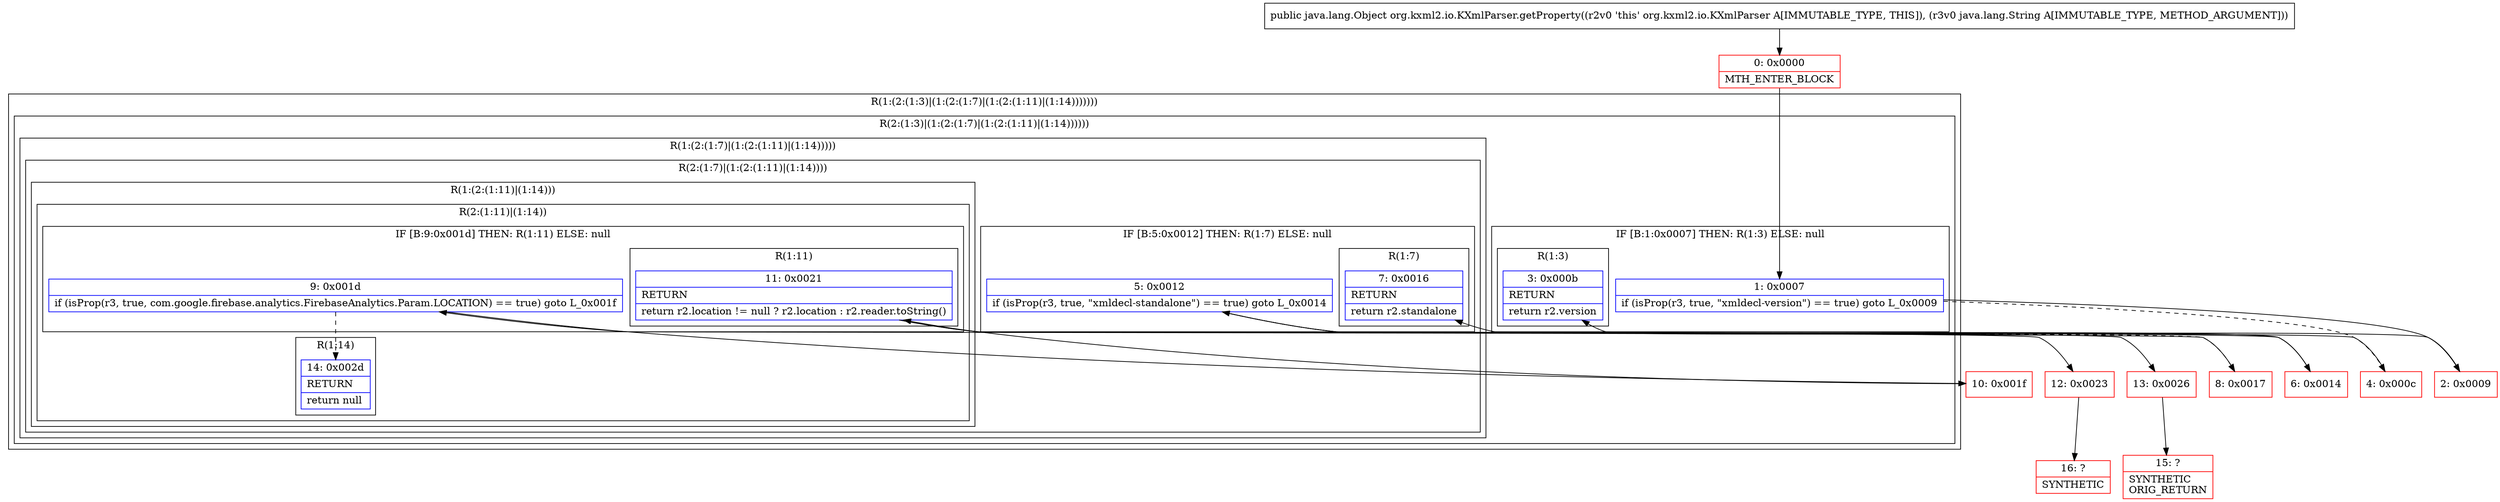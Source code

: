 digraph "CFG fororg.kxml2.io.KXmlParser.getProperty(Ljava\/lang\/String;)Ljava\/lang\/Object;" {
subgraph cluster_Region_2139968752 {
label = "R(1:(2:(1:3)|(1:(2:(1:7)|(1:(2:(1:11)|(1:14)))))))";
node [shape=record,color=blue];
subgraph cluster_Region_459709217 {
label = "R(2:(1:3)|(1:(2:(1:7)|(1:(2:(1:11)|(1:14))))))";
node [shape=record,color=blue];
subgraph cluster_IfRegion_1715661526 {
label = "IF [B:1:0x0007] THEN: R(1:3) ELSE: null";
node [shape=record,color=blue];
Node_1 [shape=record,label="{1\:\ 0x0007|if (isProp(r3, true, \"xmldecl\-version\") == true) goto L_0x0009\l}"];
subgraph cluster_Region_690513270 {
label = "R(1:3)";
node [shape=record,color=blue];
Node_3 [shape=record,label="{3\:\ 0x000b|RETURN\l|return r2.version\l}"];
}
}
subgraph cluster_Region_1008176759 {
label = "R(1:(2:(1:7)|(1:(2:(1:11)|(1:14)))))";
node [shape=record,color=blue];
subgraph cluster_Region_319272263 {
label = "R(2:(1:7)|(1:(2:(1:11)|(1:14))))";
node [shape=record,color=blue];
subgraph cluster_IfRegion_1659042219 {
label = "IF [B:5:0x0012] THEN: R(1:7) ELSE: null";
node [shape=record,color=blue];
Node_5 [shape=record,label="{5\:\ 0x0012|if (isProp(r3, true, \"xmldecl\-standalone\") == true) goto L_0x0014\l}"];
subgraph cluster_Region_134951764 {
label = "R(1:7)";
node [shape=record,color=blue];
Node_7 [shape=record,label="{7\:\ 0x0016|RETURN\l|return r2.standalone\l}"];
}
}
subgraph cluster_Region_141516820 {
label = "R(1:(2:(1:11)|(1:14)))";
node [shape=record,color=blue];
subgraph cluster_Region_653017555 {
label = "R(2:(1:11)|(1:14))";
node [shape=record,color=blue];
subgraph cluster_IfRegion_1396099844 {
label = "IF [B:9:0x001d] THEN: R(1:11) ELSE: null";
node [shape=record,color=blue];
Node_9 [shape=record,label="{9\:\ 0x001d|if (isProp(r3, true, com.google.firebase.analytics.FirebaseAnalytics.Param.LOCATION) == true) goto L_0x001f\l}"];
subgraph cluster_Region_49730469 {
label = "R(1:11)";
node [shape=record,color=blue];
Node_11 [shape=record,label="{11\:\ 0x0021|RETURN\l|return r2.location != null ? r2.location : r2.reader.toString()\l}"];
}
}
subgraph cluster_Region_1911188527 {
label = "R(1:14)";
node [shape=record,color=blue];
Node_14 [shape=record,label="{14\:\ 0x002d|RETURN\l|return null\l}"];
}
}
}
}
}
}
}
Node_0 [shape=record,color=red,label="{0\:\ 0x0000|MTH_ENTER_BLOCK\l}"];
Node_2 [shape=record,color=red,label="{2\:\ 0x0009}"];
Node_4 [shape=record,color=red,label="{4\:\ 0x000c}"];
Node_6 [shape=record,color=red,label="{6\:\ 0x0014}"];
Node_8 [shape=record,color=red,label="{8\:\ 0x0017}"];
Node_10 [shape=record,color=red,label="{10\:\ 0x001f}"];
Node_12 [shape=record,color=red,label="{12\:\ 0x0023}"];
Node_13 [shape=record,color=red,label="{13\:\ 0x0026}"];
Node_15 [shape=record,color=red,label="{15\:\ ?|SYNTHETIC\lORIG_RETURN\l}"];
Node_16 [shape=record,color=red,label="{16\:\ ?|SYNTHETIC\l}"];
MethodNode[shape=record,label="{public java.lang.Object org.kxml2.io.KXmlParser.getProperty((r2v0 'this' org.kxml2.io.KXmlParser A[IMMUTABLE_TYPE, THIS]), (r3v0 java.lang.String A[IMMUTABLE_TYPE, METHOD_ARGUMENT])) }"];
MethodNode -> Node_0;
Node_1 -> Node_2;
Node_1 -> Node_4[style=dashed];
Node_5 -> Node_6;
Node_5 -> Node_8[style=dashed];
Node_9 -> Node_10;
Node_9 -> Node_14[style=dashed];
Node_11 -> Node_12;
Node_11 -> Node_13;
Node_0 -> Node_1;
Node_2 -> Node_3;
Node_4 -> Node_5;
Node_6 -> Node_7;
Node_8 -> Node_9;
Node_10 -> Node_11;
Node_12 -> Node_16;
Node_13 -> Node_15;
}

